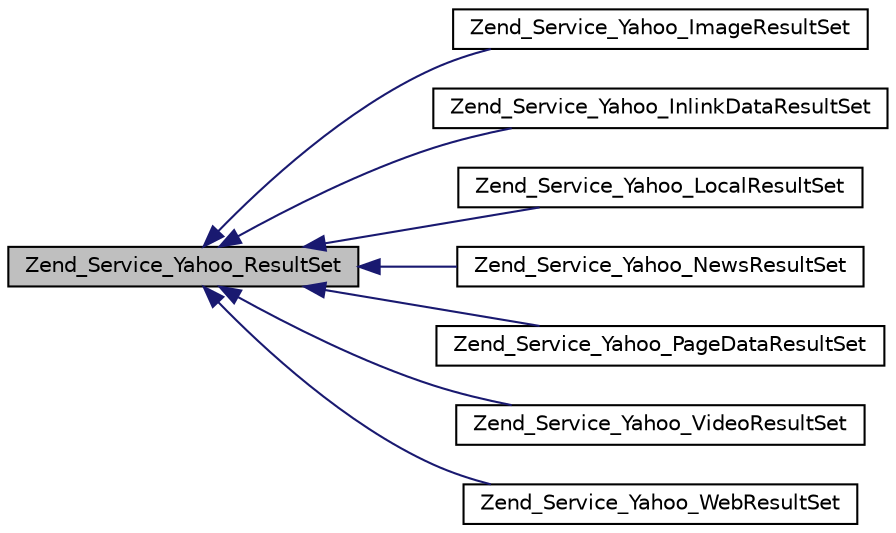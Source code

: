 digraph G
{
  edge [fontname="Helvetica",fontsize="10",labelfontname="Helvetica",labelfontsize="10"];
  node [fontname="Helvetica",fontsize="10",shape=record];
  rankdir="LR";
  Node1 [label="Zend_Service_Yahoo_ResultSet",height=0.2,width=0.4,color="black", fillcolor="grey75", style="filled" fontcolor="black"];
  Node1 -> Node2 [dir="back",color="midnightblue",fontsize="10",style="solid",fontname="Helvetica"];
  Node2 [label="Zend_Service_Yahoo_ImageResultSet",height=0.2,width=0.4,color="black", fillcolor="white", style="filled",URL="$class_zend___service___yahoo___image_result_set.html"];
  Node1 -> Node3 [dir="back",color="midnightblue",fontsize="10",style="solid",fontname="Helvetica"];
  Node3 [label="Zend_Service_Yahoo_InlinkDataResultSet",height=0.2,width=0.4,color="black", fillcolor="white", style="filled",URL="$class_zend___service___yahoo___inlink_data_result_set.html"];
  Node1 -> Node4 [dir="back",color="midnightblue",fontsize="10",style="solid",fontname="Helvetica"];
  Node4 [label="Zend_Service_Yahoo_LocalResultSet",height=0.2,width=0.4,color="black", fillcolor="white", style="filled",URL="$class_zend___service___yahoo___local_result_set.html"];
  Node1 -> Node5 [dir="back",color="midnightblue",fontsize="10",style="solid",fontname="Helvetica"];
  Node5 [label="Zend_Service_Yahoo_NewsResultSet",height=0.2,width=0.4,color="black", fillcolor="white", style="filled",URL="$class_zend___service___yahoo___news_result_set.html"];
  Node1 -> Node6 [dir="back",color="midnightblue",fontsize="10",style="solid",fontname="Helvetica"];
  Node6 [label="Zend_Service_Yahoo_PageDataResultSet",height=0.2,width=0.4,color="black", fillcolor="white", style="filled",URL="$class_zend___service___yahoo___page_data_result_set.html"];
  Node1 -> Node7 [dir="back",color="midnightblue",fontsize="10",style="solid",fontname="Helvetica"];
  Node7 [label="Zend_Service_Yahoo_VideoResultSet",height=0.2,width=0.4,color="black", fillcolor="white", style="filled",URL="$class_zend___service___yahoo___video_result_set.html"];
  Node1 -> Node8 [dir="back",color="midnightblue",fontsize="10",style="solid",fontname="Helvetica"];
  Node8 [label="Zend_Service_Yahoo_WebResultSet",height=0.2,width=0.4,color="black", fillcolor="white", style="filled",URL="$class_zend___service___yahoo___web_result_set.html"];
}
